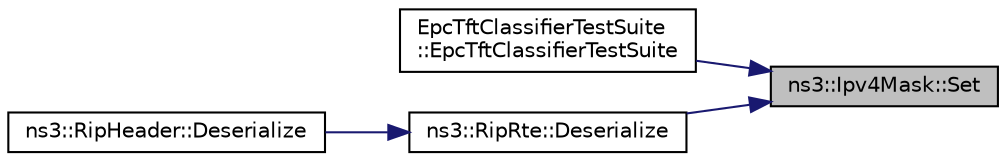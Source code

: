 digraph "ns3::Ipv4Mask::Set"
{
 // LATEX_PDF_SIZE
  edge [fontname="Helvetica",fontsize="10",labelfontname="Helvetica",labelfontsize="10"];
  node [fontname="Helvetica",fontsize="10",shape=record];
  rankdir="RL";
  Node1 [label="ns3::Ipv4Mask::Set",height=0.2,width=0.4,color="black", fillcolor="grey75", style="filled", fontcolor="black",tooltip="input mask is in host order."];
  Node1 -> Node2 [dir="back",color="midnightblue",fontsize="10",style="solid",fontname="Helvetica"];
  Node2 [label="EpcTftClassifierTestSuite\l::EpcTftClassifierTestSuite",height=0.2,width=0.4,color="black", fillcolor="white", style="filled",URL="$class_epc_tft_classifier_test_suite.html#ad8884d549c870092d6798658834c6995",tooltip=" "];
  Node1 -> Node3 [dir="back",color="midnightblue",fontsize="10",style="solid",fontname="Helvetica"];
  Node3 [label="ns3::RipRte::Deserialize",height=0.2,width=0.4,color="black", fillcolor="white", style="filled",URL="$classns3_1_1_rip_rte.html#ac70616e33289e12cd548b28cf8957c58",tooltip="Deserialize the packet."];
  Node3 -> Node4 [dir="back",color="midnightblue",fontsize="10",style="solid",fontname="Helvetica"];
  Node4 [label="ns3::RipHeader::Deserialize",height=0.2,width=0.4,color="black", fillcolor="white", style="filled",URL="$classns3_1_1_rip_header.html#a92e568c6119343ba9ec17f9aff5c5167",tooltip="Deserialize the packet."];
}
